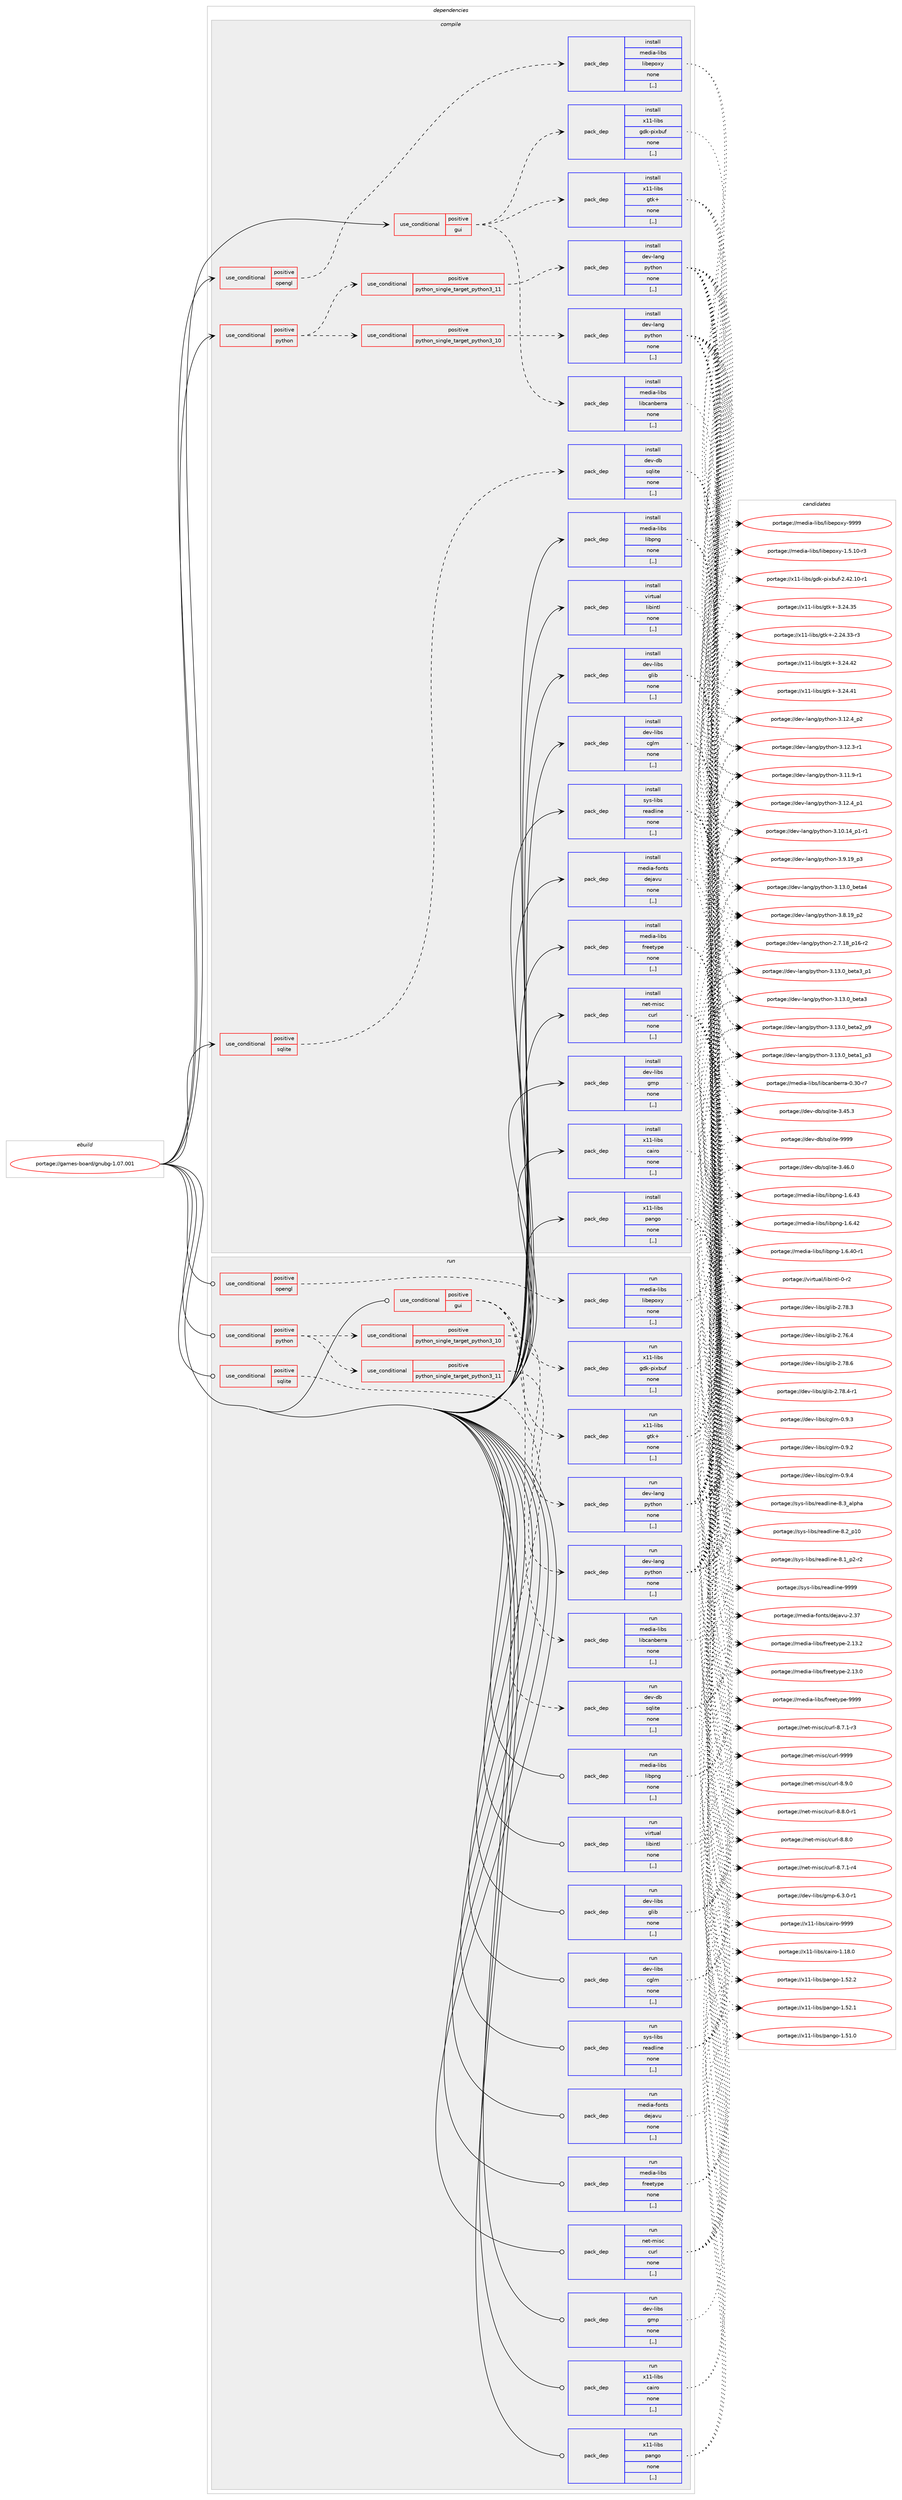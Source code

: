 digraph prolog {

# *************
# Graph options
# *************

newrank=true;
concentrate=true;
compound=true;
graph [rankdir=LR,fontname=Helvetica,fontsize=10,ranksep=1.5];#, ranksep=2.5, nodesep=0.2];
edge  [arrowhead=vee];
node  [fontname=Helvetica,fontsize=10];

# **********
# The ebuild
# **********

subgraph cluster_leftcol {
color=gray;
label=<<i>ebuild</i>>;
id [label="portage://games-board/gnubg-1.07.001", color=red, width=4, href="../games-board/gnubg-1.07.001.svg"];
}

# ****************
# The dependencies
# ****************

subgraph cluster_midcol {
color=gray;
label=<<i>dependencies</i>>;
subgraph cluster_compile {
fillcolor="#eeeeee";
style=filled;
label=<<i>compile</i>>;
subgraph cond63007 {
dependency225820 [label=<<TABLE BORDER="0" CELLBORDER="1" CELLSPACING="0" CELLPADDING="4"><TR><TD ROWSPAN="3" CELLPADDING="10">use_conditional</TD></TR><TR><TD>positive</TD></TR><TR><TD>gui</TD></TR></TABLE>>, shape=none, color=red];
subgraph pack161332 {
dependency225821 [label=<<TABLE BORDER="0" CELLBORDER="1" CELLSPACING="0" CELLPADDING="4" WIDTH="220"><TR><TD ROWSPAN="6" CELLPADDING="30">pack_dep</TD></TR><TR><TD WIDTH="110">install</TD></TR><TR><TD>media-libs</TD></TR><TR><TD>libcanberra</TD></TR><TR><TD>none</TD></TR><TR><TD>[,,]</TD></TR></TABLE>>, shape=none, color=blue];
}
dependency225820:e -> dependency225821:w [weight=20,style="dashed",arrowhead="vee"];
subgraph pack161333 {
dependency225822 [label=<<TABLE BORDER="0" CELLBORDER="1" CELLSPACING="0" CELLPADDING="4" WIDTH="220"><TR><TD ROWSPAN="6" CELLPADDING="30">pack_dep</TD></TR><TR><TD WIDTH="110">install</TD></TR><TR><TD>x11-libs</TD></TR><TR><TD>gdk-pixbuf</TD></TR><TR><TD>none</TD></TR><TR><TD>[,,]</TD></TR></TABLE>>, shape=none, color=blue];
}
dependency225820:e -> dependency225822:w [weight=20,style="dashed",arrowhead="vee"];
subgraph pack161334 {
dependency225823 [label=<<TABLE BORDER="0" CELLBORDER="1" CELLSPACING="0" CELLPADDING="4" WIDTH="220"><TR><TD ROWSPAN="6" CELLPADDING="30">pack_dep</TD></TR><TR><TD WIDTH="110">install</TD></TR><TR><TD>x11-libs</TD></TR><TR><TD>gtk+</TD></TR><TR><TD>none</TD></TR><TR><TD>[,,]</TD></TR></TABLE>>, shape=none, color=blue];
}
dependency225820:e -> dependency225823:w [weight=20,style="dashed",arrowhead="vee"];
}
id:e -> dependency225820:w [weight=20,style="solid",arrowhead="vee"];
subgraph cond63008 {
dependency225824 [label=<<TABLE BORDER="0" CELLBORDER="1" CELLSPACING="0" CELLPADDING="4"><TR><TD ROWSPAN="3" CELLPADDING="10">use_conditional</TD></TR><TR><TD>positive</TD></TR><TR><TD>opengl</TD></TR></TABLE>>, shape=none, color=red];
subgraph pack161335 {
dependency225825 [label=<<TABLE BORDER="0" CELLBORDER="1" CELLSPACING="0" CELLPADDING="4" WIDTH="220"><TR><TD ROWSPAN="6" CELLPADDING="30">pack_dep</TD></TR><TR><TD WIDTH="110">install</TD></TR><TR><TD>media-libs</TD></TR><TR><TD>libepoxy</TD></TR><TR><TD>none</TD></TR><TR><TD>[,,]</TD></TR></TABLE>>, shape=none, color=blue];
}
dependency225824:e -> dependency225825:w [weight=20,style="dashed",arrowhead="vee"];
}
id:e -> dependency225824:w [weight=20,style="solid",arrowhead="vee"];
subgraph cond63009 {
dependency225826 [label=<<TABLE BORDER="0" CELLBORDER="1" CELLSPACING="0" CELLPADDING="4"><TR><TD ROWSPAN="3" CELLPADDING="10">use_conditional</TD></TR><TR><TD>positive</TD></TR><TR><TD>python</TD></TR></TABLE>>, shape=none, color=red];
subgraph cond63010 {
dependency225827 [label=<<TABLE BORDER="0" CELLBORDER="1" CELLSPACING="0" CELLPADDING="4"><TR><TD ROWSPAN="3" CELLPADDING="10">use_conditional</TD></TR><TR><TD>positive</TD></TR><TR><TD>python_single_target_python3_10</TD></TR></TABLE>>, shape=none, color=red];
subgraph pack161336 {
dependency225828 [label=<<TABLE BORDER="0" CELLBORDER="1" CELLSPACING="0" CELLPADDING="4" WIDTH="220"><TR><TD ROWSPAN="6" CELLPADDING="30">pack_dep</TD></TR><TR><TD WIDTH="110">install</TD></TR><TR><TD>dev-lang</TD></TR><TR><TD>python</TD></TR><TR><TD>none</TD></TR><TR><TD>[,,]</TD></TR></TABLE>>, shape=none, color=blue];
}
dependency225827:e -> dependency225828:w [weight=20,style="dashed",arrowhead="vee"];
}
dependency225826:e -> dependency225827:w [weight=20,style="dashed",arrowhead="vee"];
subgraph cond63011 {
dependency225829 [label=<<TABLE BORDER="0" CELLBORDER="1" CELLSPACING="0" CELLPADDING="4"><TR><TD ROWSPAN="3" CELLPADDING="10">use_conditional</TD></TR><TR><TD>positive</TD></TR><TR><TD>python_single_target_python3_11</TD></TR></TABLE>>, shape=none, color=red];
subgraph pack161337 {
dependency225830 [label=<<TABLE BORDER="0" CELLBORDER="1" CELLSPACING="0" CELLPADDING="4" WIDTH="220"><TR><TD ROWSPAN="6" CELLPADDING="30">pack_dep</TD></TR><TR><TD WIDTH="110">install</TD></TR><TR><TD>dev-lang</TD></TR><TR><TD>python</TD></TR><TR><TD>none</TD></TR><TR><TD>[,,]</TD></TR></TABLE>>, shape=none, color=blue];
}
dependency225829:e -> dependency225830:w [weight=20,style="dashed",arrowhead="vee"];
}
dependency225826:e -> dependency225829:w [weight=20,style="dashed",arrowhead="vee"];
}
id:e -> dependency225826:w [weight=20,style="solid",arrowhead="vee"];
subgraph cond63012 {
dependency225831 [label=<<TABLE BORDER="0" CELLBORDER="1" CELLSPACING="0" CELLPADDING="4"><TR><TD ROWSPAN="3" CELLPADDING="10">use_conditional</TD></TR><TR><TD>positive</TD></TR><TR><TD>sqlite</TD></TR></TABLE>>, shape=none, color=red];
subgraph pack161338 {
dependency225832 [label=<<TABLE BORDER="0" CELLBORDER="1" CELLSPACING="0" CELLPADDING="4" WIDTH="220"><TR><TD ROWSPAN="6" CELLPADDING="30">pack_dep</TD></TR><TR><TD WIDTH="110">install</TD></TR><TR><TD>dev-db</TD></TR><TR><TD>sqlite</TD></TR><TR><TD>none</TD></TR><TR><TD>[,,]</TD></TR></TABLE>>, shape=none, color=blue];
}
dependency225831:e -> dependency225832:w [weight=20,style="dashed",arrowhead="vee"];
}
id:e -> dependency225831:w [weight=20,style="solid",arrowhead="vee"];
subgraph pack161339 {
dependency225833 [label=<<TABLE BORDER="0" CELLBORDER="1" CELLSPACING="0" CELLPADDING="4" WIDTH="220"><TR><TD ROWSPAN="6" CELLPADDING="30">pack_dep</TD></TR><TR><TD WIDTH="110">install</TD></TR><TR><TD>dev-libs</TD></TR><TR><TD>cglm</TD></TR><TR><TD>none</TD></TR><TR><TD>[,,]</TD></TR></TABLE>>, shape=none, color=blue];
}
id:e -> dependency225833:w [weight=20,style="solid",arrowhead="vee"];
subgraph pack161340 {
dependency225834 [label=<<TABLE BORDER="0" CELLBORDER="1" CELLSPACING="0" CELLPADDING="4" WIDTH="220"><TR><TD ROWSPAN="6" CELLPADDING="30">pack_dep</TD></TR><TR><TD WIDTH="110">install</TD></TR><TR><TD>dev-libs</TD></TR><TR><TD>glib</TD></TR><TR><TD>none</TD></TR><TR><TD>[,,]</TD></TR></TABLE>>, shape=none, color=blue];
}
id:e -> dependency225834:w [weight=20,style="solid",arrowhead="vee"];
subgraph pack161341 {
dependency225835 [label=<<TABLE BORDER="0" CELLBORDER="1" CELLSPACING="0" CELLPADDING="4" WIDTH="220"><TR><TD ROWSPAN="6" CELLPADDING="30">pack_dep</TD></TR><TR><TD WIDTH="110">install</TD></TR><TR><TD>dev-libs</TD></TR><TR><TD>gmp</TD></TR><TR><TD>none</TD></TR><TR><TD>[,,]</TD></TR></TABLE>>, shape=none, color=blue];
}
id:e -> dependency225835:w [weight=20,style="solid",arrowhead="vee"];
subgraph pack161342 {
dependency225836 [label=<<TABLE BORDER="0" CELLBORDER="1" CELLSPACING="0" CELLPADDING="4" WIDTH="220"><TR><TD ROWSPAN="6" CELLPADDING="30">pack_dep</TD></TR><TR><TD WIDTH="110">install</TD></TR><TR><TD>media-fonts</TD></TR><TR><TD>dejavu</TD></TR><TR><TD>none</TD></TR><TR><TD>[,,]</TD></TR></TABLE>>, shape=none, color=blue];
}
id:e -> dependency225836:w [weight=20,style="solid",arrowhead="vee"];
subgraph pack161343 {
dependency225837 [label=<<TABLE BORDER="0" CELLBORDER="1" CELLSPACING="0" CELLPADDING="4" WIDTH="220"><TR><TD ROWSPAN="6" CELLPADDING="30">pack_dep</TD></TR><TR><TD WIDTH="110">install</TD></TR><TR><TD>media-libs</TD></TR><TR><TD>freetype</TD></TR><TR><TD>none</TD></TR><TR><TD>[,,]</TD></TR></TABLE>>, shape=none, color=blue];
}
id:e -> dependency225837:w [weight=20,style="solid",arrowhead="vee"];
subgraph pack161344 {
dependency225838 [label=<<TABLE BORDER="0" CELLBORDER="1" CELLSPACING="0" CELLPADDING="4" WIDTH="220"><TR><TD ROWSPAN="6" CELLPADDING="30">pack_dep</TD></TR><TR><TD WIDTH="110">install</TD></TR><TR><TD>media-libs</TD></TR><TR><TD>libpng</TD></TR><TR><TD>none</TD></TR><TR><TD>[,,]</TD></TR></TABLE>>, shape=none, color=blue];
}
id:e -> dependency225838:w [weight=20,style="solid",arrowhead="vee"];
subgraph pack161345 {
dependency225839 [label=<<TABLE BORDER="0" CELLBORDER="1" CELLSPACING="0" CELLPADDING="4" WIDTH="220"><TR><TD ROWSPAN="6" CELLPADDING="30">pack_dep</TD></TR><TR><TD WIDTH="110">install</TD></TR><TR><TD>net-misc</TD></TR><TR><TD>curl</TD></TR><TR><TD>none</TD></TR><TR><TD>[,,]</TD></TR></TABLE>>, shape=none, color=blue];
}
id:e -> dependency225839:w [weight=20,style="solid",arrowhead="vee"];
subgraph pack161346 {
dependency225840 [label=<<TABLE BORDER="0" CELLBORDER="1" CELLSPACING="0" CELLPADDING="4" WIDTH="220"><TR><TD ROWSPAN="6" CELLPADDING="30">pack_dep</TD></TR><TR><TD WIDTH="110">install</TD></TR><TR><TD>sys-libs</TD></TR><TR><TD>readline</TD></TR><TR><TD>none</TD></TR><TR><TD>[,,]</TD></TR></TABLE>>, shape=none, color=blue];
}
id:e -> dependency225840:w [weight=20,style="solid",arrowhead="vee"];
subgraph pack161347 {
dependency225841 [label=<<TABLE BORDER="0" CELLBORDER="1" CELLSPACING="0" CELLPADDING="4" WIDTH="220"><TR><TD ROWSPAN="6" CELLPADDING="30">pack_dep</TD></TR><TR><TD WIDTH="110">install</TD></TR><TR><TD>virtual</TD></TR><TR><TD>libintl</TD></TR><TR><TD>none</TD></TR><TR><TD>[,,]</TD></TR></TABLE>>, shape=none, color=blue];
}
id:e -> dependency225841:w [weight=20,style="solid",arrowhead="vee"];
subgraph pack161348 {
dependency225842 [label=<<TABLE BORDER="0" CELLBORDER="1" CELLSPACING="0" CELLPADDING="4" WIDTH="220"><TR><TD ROWSPAN="6" CELLPADDING="30">pack_dep</TD></TR><TR><TD WIDTH="110">install</TD></TR><TR><TD>x11-libs</TD></TR><TR><TD>cairo</TD></TR><TR><TD>none</TD></TR><TR><TD>[,,]</TD></TR></TABLE>>, shape=none, color=blue];
}
id:e -> dependency225842:w [weight=20,style="solid",arrowhead="vee"];
subgraph pack161349 {
dependency225843 [label=<<TABLE BORDER="0" CELLBORDER="1" CELLSPACING="0" CELLPADDING="4" WIDTH="220"><TR><TD ROWSPAN="6" CELLPADDING="30">pack_dep</TD></TR><TR><TD WIDTH="110">install</TD></TR><TR><TD>x11-libs</TD></TR><TR><TD>pango</TD></TR><TR><TD>none</TD></TR><TR><TD>[,,]</TD></TR></TABLE>>, shape=none, color=blue];
}
id:e -> dependency225843:w [weight=20,style="solid",arrowhead="vee"];
}
subgraph cluster_compileandrun {
fillcolor="#eeeeee";
style=filled;
label=<<i>compile and run</i>>;
}
subgraph cluster_run {
fillcolor="#eeeeee";
style=filled;
label=<<i>run</i>>;
subgraph cond63013 {
dependency225844 [label=<<TABLE BORDER="0" CELLBORDER="1" CELLSPACING="0" CELLPADDING="4"><TR><TD ROWSPAN="3" CELLPADDING="10">use_conditional</TD></TR><TR><TD>positive</TD></TR><TR><TD>gui</TD></TR></TABLE>>, shape=none, color=red];
subgraph pack161350 {
dependency225845 [label=<<TABLE BORDER="0" CELLBORDER="1" CELLSPACING="0" CELLPADDING="4" WIDTH="220"><TR><TD ROWSPAN="6" CELLPADDING="30">pack_dep</TD></TR><TR><TD WIDTH="110">run</TD></TR><TR><TD>media-libs</TD></TR><TR><TD>libcanberra</TD></TR><TR><TD>none</TD></TR><TR><TD>[,,]</TD></TR></TABLE>>, shape=none, color=blue];
}
dependency225844:e -> dependency225845:w [weight=20,style="dashed",arrowhead="vee"];
subgraph pack161351 {
dependency225846 [label=<<TABLE BORDER="0" CELLBORDER="1" CELLSPACING="0" CELLPADDING="4" WIDTH="220"><TR><TD ROWSPAN="6" CELLPADDING="30">pack_dep</TD></TR><TR><TD WIDTH="110">run</TD></TR><TR><TD>x11-libs</TD></TR><TR><TD>gdk-pixbuf</TD></TR><TR><TD>none</TD></TR><TR><TD>[,,]</TD></TR></TABLE>>, shape=none, color=blue];
}
dependency225844:e -> dependency225846:w [weight=20,style="dashed",arrowhead="vee"];
subgraph pack161352 {
dependency225847 [label=<<TABLE BORDER="0" CELLBORDER="1" CELLSPACING="0" CELLPADDING="4" WIDTH="220"><TR><TD ROWSPAN="6" CELLPADDING="30">pack_dep</TD></TR><TR><TD WIDTH="110">run</TD></TR><TR><TD>x11-libs</TD></TR><TR><TD>gtk+</TD></TR><TR><TD>none</TD></TR><TR><TD>[,,]</TD></TR></TABLE>>, shape=none, color=blue];
}
dependency225844:e -> dependency225847:w [weight=20,style="dashed",arrowhead="vee"];
}
id:e -> dependency225844:w [weight=20,style="solid",arrowhead="odot"];
subgraph cond63014 {
dependency225848 [label=<<TABLE BORDER="0" CELLBORDER="1" CELLSPACING="0" CELLPADDING="4"><TR><TD ROWSPAN="3" CELLPADDING="10">use_conditional</TD></TR><TR><TD>positive</TD></TR><TR><TD>opengl</TD></TR></TABLE>>, shape=none, color=red];
subgraph pack161353 {
dependency225849 [label=<<TABLE BORDER="0" CELLBORDER="1" CELLSPACING="0" CELLPADDING="4" WIDTH="220"><TR><TD ROWSPAN="6" CELLPADDING="30">pack_dep</TD></TR><TR><TD WIDTH="110">run</TD></TR><TR><TD>media-libs</TD></TR><TR><TD>libepoxy</TD></TR><TR><TD>none</TD></TR><TR><TD>[,,]</TD></TR></TABLE>>, shape=none, color=blue];
}
dependency225848:e -> dependency225849:w [weight=20,style="dashed",arrowhead="vee"];
}
id:e -> dependency225848:w [weight=20,style="solid",arrowhead="odot"];
subgraph cond63015 {
dependency225850 [label=<<TABLE BORDER="0" CELLBORDER="1" CELLSPACING="0" CELLPADDING="4"><TR><TD ROWSPAN="3" CELLPADDING="10">use_conditional</TD></TR><TR><TD>positive</TD></TR><TR><TD>python</TD></TR></TABLE>>, shape=none, color=red];
subgraph cond63016 {
dependency225851 [label=<<TABLE BORDER="0" CELLBORDER="1" CELLSPACING="0" CELLPADDING="4"><TR><TD ROWSPAN="3" CELLPADDING="10">use_conditional</TD></TR><TR><TD>positive</TD></TR><TR><TD>python_single_target_python3_10</TD></TR></TABLE>>, shape=none, color=red];
subgraph pack161354 {
dependency225852 [label=<<TABLE BORDER="0" CELLBORDER="1" CELLSPACING="0" CELLPADDING="4" WIDTH="220"><TR><TD ROWSPAN="6" CELLPADDING="30">pack_dep</TD></TR><TR><TD WIDTH="110">run</TD></TR><TR><TD>dev-lang</TD></TR><TR><TD>python</TD></TR><TR><TD>none</TD></TR><TR><TD>[,,]</TD></TR></TABLE>>, shape=none, color=blue];
}
dependency225851:e -> dependency225852:w [weight=20,style="dashed",arrowhead="vee"];
}
dependency225850:e -> dependency225851:w [weight=20,style="dashed",arrowhead="vee"];
subgraph cond63017 {
dependency225853 [label=<<TABLE BORDER="0" CELLBORDER="1" CELLSPACING="0" CELLPADDING="4"><TR><TD ROWSPAN="3" CELLPADDING="10">use_conditional</TD></TR><TR><TD>positive</TD></TR><TR><TD>python_single_target_python3_11</TD></TR></TABLE>>, shape=none, color=red];
subgraph pack161355 {
dependency225854 [label=<<TABLE BORDER="0" CELLBORDER="1" CELLSPACING="0" CELLPADDING="4" WIDTH="220"><TR><TD ROWSPAN="6" CELLPADDING="30">pack_dep</TD></TR><TR><TD WIDTH="110">run</TD></TR><TR><TD>dev-lang</TD></TR><TR><TD>python</TD></TR><TR><TD>none</TD></TR><TR><TD>[,,]</TD></TR></TABLE>>, shape=none, color=blue];
}
dependency225853:e -> dependency225854:w [weight=20,style="dashed",arrowhead="vee"];
}
dependency225850:e -> dependency225853:w [weight=20,style="dashed",arrowhead="vee"];
}
id:e -> dependency225850:w [weight=20,style="solid",arrowhead="odot"];
subgraph cond63018 {
dependency225855 [label=<<TABLE BORDER="0" CELLBORDER="1" CELLSPACING="0" CELLPADDING="4"><TR><TD ROWSPAN="3" CELLPADDING="10">use_conditional</TD></TR><TR><TD>positive</TD></TR><TR><TD>sqlite</TD></TR></TABLE>>, shape=none, color=red];
subgraph pack161356 {
dependency225856 [label=<<TABLE BORDER="0" CELLBORDER="1" CELLSPACING="0" CELLPADDING="4" WIDTH="220"><TR><TD ROWSPAN="6" CELLPADDING="30">pack_dep</TD></TR><TR><TD WIDTH="110">run</TD></TR><TR><TD>dev-db</TD></TR><TR><TD>sqlite</TD></TR><TR><TD>none</TD></TR><TR><TD>[,,]</TD></TR></TABLE>>, shape=none, color=blue];
}
dependency225855:e -> dependency225856:w [weight=20,style="dashed",arrowhead="vee"];
}
id:e -> dependency225855:w [weight=20,style="solid",arrowhead="odot"];
subgraph pack161357 {
dependency225857 [label=<<TABLE BORDER="0" CELLBORDER="1" CELLSPACING="0" CELLPADDING="4" WIDTH="220"><TR><TD ROWSPAN="6" CELLPADDING="30">pack_dep</TD></TR><TR><TD WIDTH="110">run</TD></TR><TR><TD>dev-libs</TD></TR><TR><TD>cglm</TD></TR><TR><TD>none</TD></TR><TR><TD>[,,]</TD></TR></TABLE>>, shape=none, color=blue];
}
id:e -> dependency225857:w [weight=20,style="solid",arrowhead="odot"];
subgraph pack161358 {
dependency225858 [label=<<TABLE BORDER="0" CELLBORDER="1" CELLSPACING="0" CELLPADDING="4" WIDTH="220"><TR><TD ROWSPAN="6" CELLPADDING="30">pack_dep</TD></TR><TR><TD WIDTH="110">run</TD></TR><TR><TD>dev-libs</TD></TR><TR><TD>glib</TD></TR><TR><TD>none</TD></TR><TR><TD>[,,]</TD></TR></TABLE>>, shape=none, color=blue];
}
id:e -> dependency225858:w [weight=20,style="solid",arrowhead="odot"];
subgraph pack161359 {
dependency225859 [label=<<TABLE BORDER="0" CELLBORDER="1" CELLSPACING="0" CELLPADDING="4" WIDTH="220"><TR><TD ROWSPAN="6" CELLPADDING="30">pack_dep</TD></TR><TR><TD WIDTH="110">run</TD></TR><TR><TD>dev-libs</TD></TR><TR><TD>gmp</TD></TR><TR><TD>none</TD></TR><TR><TD>[,,]</TD></TR></TABLE>>, shape=none, color=blue];
}
id:e -> dependency225859:w [weight=20,style="solid",arrowhead="odot"];
subgraph pack161360 {
dependency225860 [label=<<TABLE BORDER="0" CELLBORDER="1" CELLSPACING="0" CELLPADDING="4" WIDTH="220"><TR><TD ROWSPAN="6" CELLPADDING="30">pack_dep</TD></TR><TR><TD WIDTH="110">run</TD></TR><TR><TD>media-fonts</TD></TR><TR><TD>dejavu</TD></TR><TR><TD>none</TD></TR><TR><TD>[,,]</TD></TR></TABLE>>, shape=none, color=blue];
}
id:e -> dependency225860:w [weight=20,style="solid",arrowhead="odot"];
subgraph pack161361 {
dependency225861 [label=<<TABLE BORDER="0" CELLBORDER="1" CELLSPACING="0" CELLPADDING="4" WIDTH="220"><TR><TD ROWSPAN="6" CELLPADDING="30">pack_dep</TD></TR><TR><TD WIDTH="110">run</TD></TR><TR><TD>media-libs</TD></TR><TR><TD>freetype</TD></TR><TR><TD>none</TD></TR><TR><TD>[,,]</TD></TR></TABLE>>, shape=none, color=blue];
}
id:e -> dependency225861:w [weight=20,style="solid",arrowhead="odot"];
subgraph pack161362 {
dependency225862 [label=<<TABLE BORDER="0" CELLBORDER="1" CELLSPACING="0" CELLPADDING="4" WIDTH="220"><TR><TD ROWSPAN="6" CELLPADDING="30">pack_dep</TD></TR><TR><TD WIDTH="110">run</TD></TR><TR><TD>media-libs</TD></TR><TR><TD>libpng</TD></TR><TR><TD>none</TD></TR><TR><TD>[,,]</TD></TR></TABLE>>, shape=none, color=blue];
}
id:e -> dependency225862:w [weight=20,style="solid",arrowhead="odot"];
subgraph pack161363 {
dependency225863 [label=<<TABLE BORDER="0" CELLBORDER="1" CELLSPACING="0" CELLPADDING="4" WIDTH="220"><TR><TD ROWSPAN="6" CELLPADDING="30">pack_dep</TD></TR><TR><TD WIDTH="110">run</TD></TR><TR><TD>net-misc</TD></TR><TR><TD>curl</TD></TR><TR><TD>none</TD></TR><TR><TD>[,,]</TD></TR></TABLE>>, shape=none, color=blue];
}
id:e -> dependency225863:w [weight=20,style="solid",arrowhead="odot"];
subgraph pack161364 {
dependency225864 [label=<<TABLE BORDER="0" CELLBORDER="1" CELLSPACING="0" CELLPADDING="4" WIDTH="220"><TR><TD ROWSPAN="6" CELLPADDING="30">pack_dep</TD></TR><TR><TD WIDTH="110">run</TD></TR><TR><TD>sys-libs</TD></TR><TR><TD>readline</TD></TR><TR><TD>none</TD></TR><TR><TD>[,,]</TD></TR></TABLE>>, shape=none, color=blue];
}
id:e -> dependency225864:w [weight=20,style="solid",arrowhead="odot"];
subgraph pack161365 {
dependency225865 [label=<<TABLE BORDER="0" CELLBORDER="1" CELLSPACING="0" CELLPADDING="4" WIDTH="220"><TR><TD ROWSPAN="6" CELLPADDING="30">pack_dep</TD></TR><TR><TD WIDTH="110">run</TD></TR><TR><TD>virtual</TD></TR><TR><TD>libintl</TD></TR><TR><TD>none</TD></TR><TR><TD>[,,]</TD></TR></TABLE>>, shape=none, color=blue];
}
id:e -> dependency225865:w [weight=20,style="solid",arrowhead="odot"];
subgraph pack161366 {
dependency225866 [label=<<TABLE BORDER="0" CELLBORDER="1" CELLSPACING="0" CELLPADDING="4" WIDTH="220"><TR><TD ROWSPAN="6" CELLPADDING="30">pack_dep</TD></TR><TR><TD WIDTH="110">run</TD></TR><TR><TD>x11-libs</TD></TR><TR><TD>cairo</TD></TR><TR><TD>none</TD></TR><TR><TD>[,,]</TD></TR></TABLE>>, shape=none, color=blue];
}
id:e -> dependency225866:w [weight=20,style="solid",arrowhead="odot"];
subgraph pack161367 {
dependency225867 [label=<<TABLE BORDER="0" CELLBORDER="1" CELLSPACING="0" CELLPADDING="4" WIDTH="220"><TR><TD ROWSPAN="6" CELLPADDING="30">pack_dep</TD></TR><TR><TD WIDTH="110">run</TD></TR><TR><TD>x11-libs</TD></TR><TR><TD>pango</TD></TR><TR><TD>none</TD></TR><TR><TD>[,,]</TD></TR></TABLE>>, shape=none, color=blue];
}
id:e -> dependency225867:w [weight=20,style="solid",arrowhead="odot"];
}
}

# **************
# The candidates
# **************

subgraph cluster_choices {
rank=same;
color=gray;
label=<<i>candidates</i>>;

subgraph choice161332 {
color=black;
nodesep=1;
choice10910110010597451081059811547108105989997110981011141149745484651484511455 [label="portage://media-libs/libcanberra-0.30-r7", color=red, width=4,href="../media-libs/libcanberra-0.30-r7.svg"];
dependency225821:e -> choice10910110010597451081059811547108105989997110981011141149745484651484511455:w [style=dotted,weight="100"];
}
subgraph choice161333 {
color=black;
nodesep=1;
choice1204949451081059811547103100107451121051209811710245504652504649484511449 [label="portage://x11-libs/gdk-pixbuf-2.42.10-r1", color=red, width=4,href="../x11-libs/gdk-pixbuf-2.42.10-r1.svg"];
dependency225822:e -> choice1204949451081059811547103100107451121051209811710245504652504649484511449:w [style=dotted,weight="100"];
}
subgraph choice161334 {
color=black;
nodesep=1;
choice1204949451081059811547103116107434551465052465250 [label="portage://x11-libs/gtk+-3.24.42", color=red, width=4,href="../x11-libs/gtk+-3.24.42.svg"];
choice1204949451081059811547103116107434551465052465249 [label="portage://x11-libs/gtk+-3.24.41", color=red, width=4,href="../x11-libs/gtk+-3.24.41.svg"];
choice1204949451081059811547103116107434551465052465153 [label="portage://x11-libs/gtk+-3.24.35", color=red, width=4,href="../x11-libs/gtk+-3.24.35.svg"];
choice12049494510810598115471031161074345504650524651514511451 [label="portage://x11-libs/gtk+-2.24.33-r3", color=red, width=4,href="../x11-libs/gtk+-2.24.33-r3.svg"];
dependency225823:e -> choice1204949451081059811547103116107434551465052465250:w [style=dotted,weight="100"];
dependency225823:e -> choice1204949451081059811547103116107434551465052465249:w [style=dotted,weight="100"];
dependency225823:e -> choice1204949451081059811547103116107434551465052465153:w [style=dotted,weight="100"];
dependency225823:e -> choice12049494510810598115471031161074345504650524651514511451:w [style=dotted,weight="100"];
}
subgraph choice161335 {
color=black;
nodesep=1;
choice10910110010597451081059811547108105981011121111201214557575757 [label="portage://media-libs/libepoxy-9999", color=red, width=4,href="../media-libs/libepoxy-9999.svg"];
choice1091011001059745108105981154710810598101112111120121454946534649484511451 [label="portage://media-libs/libepoxy-1.5.10-r3", color=red, width=4,href="../media-libs/libepoxy-1.5.10-r3.svg"];
dependency225825:e -> choice10910110010597451081059811547108105981011121111201214557575757:w [style=dotted,weight="100"];
dependency225825:e -> choice1091011001059745108105981154710810598101112111120121454946534649484511451:w [style=dotted,weight="100"];
}
subgraph choice161336 {
color=black;
nodesep=1;
choice1001011184510897110103471121211161041111104551464951464895981011169752 [label="portage://dev-lang/python-3.13.0_beta4", color=red, width=4,href="../dev-lang/python-3.13.0_beta4.svg"];
choice10010111845108971101034711212111610411111045514649514648959810111697519511249 [label="portage://dev-lang/python-3.13.0_beta3_p1", color=red, width=4,href="../dev-lang/python-3.13.0_beta3_p1.svg"];
choice1001011184510897110103471121211161041111104551464951464895981011169751 [label="portage://dev-lang/python-3.13.0_beta3", color=red, width=4,href="../dev-lang/python-3.13.0_beta3.svg"];
choice10010111845108971101034711212111610411111045514649514648959810111697509511257 [label="portage://dev-lang/python-3.13.0_beta2_p9", color=red, width=4,href="../dev-lang/python-3.13.0_beta2_p9.svg"];
choice10010111845108971101034711212111610411111045514649514648959810111697499511251 [label="portage://dev-lang/python-3.13.0_beta1_p3", color=red, width=4,href="../dev-lang/python-3.13.0_beta1_p3.svg"];
choice100101118451089711010347112121116104111110455146495046529511250 [label="portage://dev-lang/python-3.12.4_p2", color=red, width=4,href="../dev-lang/python-3.12.4_p2.svg"];
choice100101118451089711010347112121116104111110455146495046529511249 [label="portage://dev-lang/python-3.12.4_p1", color=red, width=4,href="../dev-lang/python-3.12.4_p1.svg"];
choice100101118451089711010347112121116104111110455146495046514511449 [label="portage://dev-lang/python-3.12.3-r1", color=red, width=4,href="../dev-lang/python-3.12.3-r1.svg"];
choice100101118451089711010347112121116104111110455146494946574511449 [label="portage://dev-lang/python-3.11.9-r1", color=red, width=4,href="../dev-lang/python-3.11.9-r1.svg"];
choice100101118451089711010347112121116104111110455146494846495295112494511449 [label="portage://dev-lang/python-3.10.14_p1-r1", color=red, width=4,href="../dev-lang/python-3.10.14_p1-r1.svg"];
choice100101118451089711010347112121116104111110455146574649579511251 [label="portage://dev-lang/python-3.9.19_p3", color=red, width=4,href="../dev-lang/python-3.9.19_p3.svg"];
choice100101118451089711010347112121116104111110455146564649579511250 [label="portage://dev-lang/python-3.8.19_p2", color=red, width=4,href="../dev-lang/python-3.8.19_p2.svg"];
choice100101118451089711010347112121116104111110455046554649569511249544511450 [label="portage://dev-lang/python-2.7.18_p16-r2", color=red, width=4,href="../dev-lang/python-2.7.18_p16-r2.svg"];
dependency225828:e -> choice1001011184510897110103471121211161041111104551464951464895981011169752:w [style=dotted,weight="100"];
dependency225828:e -> choice10010111845108971101034711212111610411111045514649514648959810111697519511249:w [style=dotted,weight="100"];
dependency225828:e -> choice1001011184510897110103471121211161041111104551464951464895981011169751:w [style=dotted,weight="100"];
dependency225828:e -> choice10010111845108971101034711212111610411111045514649514648959810111697509511257:w [style=dotted,weight="100"];
dependency225828:e -> choice10010111845108971101034711212111610411111045514649514648959810111697499511251:w [style=dotted,weight="100"];
dependency225828:e -> choice100101118451089711010347112121116104111110455146495046529511250:w [style=dotted,weight="100"];
dependency225828:e -> choice100101118451089711010347112121116104111110455146495046529511249:w [style=dotted,weight="100"];
dependency225828:e -> choice100101118451089711010347112121116104111110455146495046514511449:w [style=dotted,weight="100"];
dependency225828:e -> choice100101118451089711010347112121116104111110455146494946574511449:w [style=dotted,weight="100"];
dependency225828:e -> choice100101118451089711010347112121116104111110455146494846495295112494511449:w [style=dotted,weight="100"];
dependency225828:e -> choice100101118451089711010347112121116104111110455146574649579511251:w [style=dotted,weight="100"];
dependency225828:e -> choice100101118451089711010347112121116104111110455146564649579511250:w [style=dotted,weight="100"];
dependency225828:e -> choice100101118451089711010347112121116104111110455046554649569511249544511450:w [style=dotted,weight="100"];
}
subgraph choice161337 {
color=black;
nodesep=1;
choice1001011184510897110103471121211161041111104551464951464895981011169752 [label="portage://dev-lang/python-3.13.0_beta4", color=red, width=4,href="../dev-lang/python-3.13.0_beta4.svg"];
choice10010111845108971101034711212111610411111045514649514648959810111697519511249 [label="portage://dev-lang/python-3.13.0_beta3_p1", color=red, width=4,href="../dev-lang/python-3.13.0_beta3_p1.svg"];
choice1001011184510897110103471121211161041111104551464951464895981011169751 [label="portage://dev-lang/python-3.13.0_beta3", color=red, width=4,href="../dev-lang/python-3.13.0_beta3.svg"];
choice10010111845108971101034711212111610411111045514649514648959810111697509511257 [label="portage://dev-lang/python-3.13.0_beta2_p9", color=red, width=4,href="../dev-lang/python-3.13.0_beta2_p9.svg"];
choice10010111845108971101034711212111610411111045514649514648959810111697499511251 [label="portage://dev-lang/python-3.13.0_beta1_p3", color=red, width=4,href="../dev-lang/python-3.13.0_beta1_p3.svg"];
choice100101118451089711010347112121116104111110455146495046529511250 [label="portage://dev-lang/python-3.12.4_p2", color=red, width=4,href="../dev-lang/python-3.12.4_p2.svg"];
choice100101118451089711010347112121116104111110455146495046529511249 [label="portage://dev-lang/python-3.12.4_p1", color=red, width=4,href="../dev-lang/python-3.12.4_p1.svg"];
choice100101118451089711010347112121116104111110455146495046514511449 [label="portage://dev-lang/python-3.12.3-r1", color=red, width=4,href="../dev-lang/python-3.12.3-r1.svg"];
choice100101118451089711010347112121116104111110455146494946574511449 [label="portage://dev-lang/python-3.11.9-r1", color=red, width=4,href="../dev-lang/python-3.11.9-r1.svg"];
choice100101118451089711010347112121116104111110455146494846495295112494511449 [label="portage://dev-lang/python-3.10.14_p1-r1", color=red, width=4,href="../dev-lang/python-3.10.14_p1-r1.svg"];
choice100101118451089711010347112121116104111110455146574649579511251 [label="portage://dev-lang/python-3.9.19_p3", color=red, width=4,href="../dev-lang/python-3.9.19_p3.svg"];
choice100101118451089711010347112121116104111110455146564649579511250 [label="portage://dev-lang/python-3.8.19_p2", color=red, width=4,href="../dev-lang/python-3.8.19_p2.svg"];
choice100101118451089711010347112121116104111110455046554649569511249544511450 [label="portage://dev-lang/python-2.7.18_p16-r2", color=red, width=4,href="../dev-lang/python-2.7.18_p16-r2.svg"];
dependency225830:e -> choice1001011184510897110103471121211161041111104551464951464895981011169752:w [style=dotted,weight="100"];
dependency225830:e -> choice10010111845108971101034711212111610411111045514649514648959810111697519511249:w [style=dotted,weight="100"];
dependency225830:e -> choice1001011184510897110103471121211161041111104551464951464895981011169751:w [style=dotted,weight="100"];
dependency225830:e -> choice10010111845108971101034711212111610411111045514649514648959810111697509511257:w [style=dotted,weight="100"];
dependency225830:e -> choice10010111845108971101034711212111610411111045514649514648959810111697499511251:w [style=dotted,weight="100"];
dependency225830:e -> choice100101118451089711010347112121116104111110455146495046529511250:w [style=dotted,weight="100"];
dependency225830:e -> choice100101118451089711010347112121116104111110455146495046529511249:w [style=dotted,weight="100"];
dependency225830:e -> choice100101118451089711010347112121116104111110455146495046514511449:w [style=dotted,weight="100"];
dependency225830:e -> choice100101118451089711010347112121116104111110455146494946574511449:w [style=dotted,weight="100"];
dependency225830:e -> choice100101118451089711010347112121116104111110455146494846495295112494511449:w [style=dotted,weight="100"];
dependency225830:e -> choice100101118451089711010347112121116104111110455146574649579511251:w [style=dotted,weight="100"];
dependency225830:e -> choice100101118451089711010347112121116104111110455146564649579511250:w [style=dotted,weight="100"];
dependency225830:e -> choice100101118451089711010347112121116104111110455046554649569511249544511450:w [style=dotted,weight="100"];
}
subgraph choice161338 {
color=black;
nodesep=1;
choice1001011184510098471151131081051161014557575757 [label="portage://dev-db/sqlite-9999", color=red, width=4,href="../dev-db/sqlite-9999.svg"];
choice10010111845100984711511310810511610145514652544648 [label="portage://dev-db/sqlite-3.46.0", color=red, width=4,href="../dev-db/sqlite-3.46.0.svg"];
choice10010111845100984711511310810511610145514652534651 [label="portage://dev-db/sqlite-3.45.3", color=red, width=4,href="../dev-db/sqlite-3.45.3.svg"];
dependency225832:e -> choice1001011184510098471151131081051161014557575757:w [style=dotted,weight="100"];
dependency225832:e -> choice10010111845100984711511310810511610145514652544648:w [style=dotted,weight="100"];
dependency225832:e -> choice10010111845100984711511310810511610145514652534651:w [style=dotted,weight="100"];
}
subgraph choice161339 {
color=black;
nodesep=1;
choice10010111845108105981154799103108109454846574652 [label="portage://dev-libs/cglm-0.9.4", color=red, width=4,href="../dev-libs/cglm-0.9.4.svg"];
choice10010111845108105981154799103108109454846574651 [label="portage://dev-libs/cglm-0.9.3", color=red, width=4,href="../dev-libs/cglm-0.9.3.svg"];
choice10010111845108105981154799103108109454846574650 [label="portage://dev-libs/cglm-0.9.2", color=red, width=4,href="../dev-libs/cglm-0.9.2.svg"];
dependency225833:e -> choice10010111845108105981154799103108109454846574652:w [style=dotted,weight="100"];
dependency225833:e -> choice10010111845108105981154799103108109454846574651:w [style=dotted,weight="100"];
dependency225833:e -> choice10010111845108105981154799103108109454846574650:w [style=dotted,weight="100"];
}
subgraph choice161340 {
color=black;
nodesep=1;
choice1001011184510810598115471031081059845504655564654 [label="portage://dev-libs/glib-2.78.6", color=red, width=4,href="../dev-libs/glib-2.78.6.svg"];
choice10010111845108105981154710310810598455046555646524511449 [label="portage://dev-libs/glib-2.78.4-r1", color=red, width=4,href="../dev-libs/glib-2.78.4-r1.svg"];
choice1001011184510810598115471031081059845504655564651 [label="portage://dev-libs/glib-2.78.3", color=red, width=4,href="../dev-libs/glib-2.78.3.svg"];
choice1001011184510810598115471031081059845504655544652 [label="portage://dev-libs/glib-2.76.4", color=red, width=4,href="../dev-libs/glib-2.76.4.svg"];
dependency225834:e -> choice1001011184510810598115471031081059845504655564654:w [style=dotted,weight="100"];
dependency225834:e -> choice10010111845108105981154710310810598455046555646524511449:w [style=dotted,weight="100"];
dependency225834:e -> choice1001011184510810598115471031081059845504655564651:w [style=dotted,weight="100"];
dependency225834:e -> choice1001011184510810598115471031081059845504655544652:w [style=dotted,weight="100"];
}
subgraph choice161341 {
color=black;
nodesep=1;
choice1001011184510810598115471031091124554465146484511449 [label="portage://dev-libs/gmp-6.3.0-r1", color=red, width=4,href="../dev-libs/gmp-6.3.0-r1.svg"];
dependency225835:e -> choice1001011184510810598115471031091124554465146484511449:w [style=dotted,weight="100"];
}
subgraph choice161342 {
color=black;
nodesep=1;
choice109101100105974510211111011611547100101106971181174550465155 [label="portage://media-fonts/dejavu-2.37", color=red, width=4,href="../media-fonts/dejavu-2.37.svg"];
dependency225836:e -> choice109101100105974510211111011611547100101106971181174550465155:w [style=dotted,weight="100"];
}
subgraph choice161343 {
color=black;
nodesep=1;
choice109101100105974510810598115471021141011011161211121014557575757 [label="portage://media-libs/freetype-9999", color=red, width=4,href="../media-libs/freetype-9999.svg"];
choice1091011001059745108105981154710211410110111612111210145504649514650 [label="portage://media-libs/freetype-2.13.2", color=red, width=4,href="../media-libs/freetype-2.13.2.svg"];
choice1091011001059745108105981154710211410110111612111210145504649514648 [label="portage://media-libs/freetype-2.13.0", color=red, width=4,href="../media-libs/freetype-2.13.0.svg"];
dependency225837:e -> choice109101100105974510810598115471021141011011161211121014557575757:w [style=dotted,weight="100"];
dependency225837:e -> choice1091011001059745108105981154710211410110111612111210145504649514650:w [style=dotted,weight="100"];
dependency225837:e -> choice1091011001059745108105981154710211410110111612111210145504649514648:w [style=dotted,weight="100"];
}
subgraph choice161344 {
color=black;
nodesep=1;
choice109101100105974510810598115471081059811211010345494654465251 [label="portage://media-libs/libpng-1.6.43", color=red, width=4,href="../media-libs/libpng-1.6.43.svg"];
choice109101100105974510810598115471081059811211010345494654465250 [label="portage://media-libs/libpng-1.6.42", color=red, width=4,href="../media-libs/libpng-1.6.42.svg"];
choice1091011001059745108105981154710810598112110103454946544652484511449 [label="portage://media-libs/libpng-1.6.40-r1", color=red, width=4,href="../media-libs/libpng-1.6.40-r1.svg"];
dependency225838:e -> choice109101100105974510810598115471081059811211010345494654465251:w [style=dotted,weight="100"];
dependency225838:e -> choice109101100105974510810598115471081059811211010345494654465250:w [style=dotted,weight="100"];
dependency225838:e -> choice1091011001059745108105981154710810598112110103454946544652484511449:w [style=dotted,weight="100"];
}
subgraph choice161345 {
color=black;
nodesep=1;
choice110101116451091051159947991171141084557575757 [label="portage://net-misc/curl-9999", color=red, width=4,href="../net-misc/curl-9999.svg"];
choice11010111645109105115994799117114108455646574648 [label="portage://net-misc/curl-8.9.0", color=red, width=4,href="../net-misc/curl-8.9.0.svg"];
choice110101116451091051159947991171141084556465646484511449 [label="portage://net-misc/curl-8.8.0-r1", color=red, width=4,href="../net-misc/curl-8.8.0-r1.svg"];
choice11010111645109105115994799117114108455646564648 [label="portage://net-misc/curl-8.8.0", color=red, width=4,href="../net-misc/curl-8.8.0.svg"];
choice110101116451091051159947991171141084556465546494511452 [label="portage://net-misc/curl-8.7.1-r4", color=red, width=4,href="../net-misc/curl-8.7.1-r4.svg"];
choice110101116451091051159947991171141084556465546494511451 [label="portage://net-misc/curl-8.7.1-r3", color=red, width=4,href="../net-misc/curl-8.7.1-r3.svg"];
dependency225839:e -> choice110101116451091051159947991171141084557575757:w [style=dotted,weight="100"];
dependency225839:e -> choice11010111645109105115994799117114108455646574648:w [style=dotted,weight="100"];
dependency225839:e -> choice110101116451091051159947991171141084556465646484511449:w [style=dotted,weight="100"];
dependency225839:e -> choice11010111645109105115994799117114108455646564648:w [style=dotted,weight="100"];
dependency225839:e -> choice110101116451091051159947991171141084556465546494511452:w [style=dotted,weight="100"];
dependency225839:e -> choice110101116451091051159947991171141084556465546494511451:w [style=dotted,weight="100"];
}
subgraph choice161346 {
color=black;
nodesep=1;
choice115121115451081059811547114101971001081051101014557575757 [label="portage://sys-libs/readline-9999", color=red, width=4,href="../sys-libs/readline-9999.svg"];
choice1151211154510810598115471141019710010810511010145564651959710811210497 [label="portage://sys-libs/readline-8.3_alpha", color=red, width=4,href="../sys-libs/readline-8.3_alpha.svg"];
choice1151211154510810598115471141019710010810511010145564650951124948 [label="portage://sys-libs/readline-8.2_p10", color=red, width=4,href="../sys-libs/readline-8.2_p10.svg"];
choice115121115451081059811547114101971001081051101014556464995112504511450 [label="portage://sys-libs/readline-8.1_p2-r2", color=red, width=4,href="../sys-libs/readline-8.1_p2-r2.svg"];
dependency225840:e -> choice115121115451081059811547114101971001081051101014557575757:w [style=dotted,weight="100"];
dependency225840:e -> choice1151211154510810598115471141019710010810511010145564651959710811210497:w [style=dotted,weight="100"];
dependency225840:e -> choice1151211154510810598115471141019710010810511010145564650951124948:w [style=dotted,weight="100"];
dependency225840:e -> choice115121115451081059811547114101971001081051101014556464995112504511450:w [style=dotted,weight="100"];
}
subgraph choice161347 {
color=black;
nodesep=1;
choice11810511411611797108471081059810511011610845484511450 [label="portage://virtual/libintl-0-r2", color=red, width=4,href="../virtual/libintl-0-r2.svg"];
dependency225841:e -> choice11810511411611797108471081059810511011610845484511450:w [style=dotted,weight="100"];
}
subgraph choice161348 {
color=black;
nodesep=1;
choice120494945108105981154799971051141114557575757 [label="portage://x11-libs/cairo-9999", color=red, width=4,href="../x11-libs/cairo-9999.svg"];
choice1204949451081059811547999710511411145494649564648 [label="portage://x11-libs/cairo-1.18.0", color=red, width=4,href="../x11-libs/cairo-1.18.0.svg"];
dependency225842:e -> choice120494945108105981154799971051141114557575757:w [style=dotted,weight="100"];
dependency225842:e -> choice1204949451081059811547999710511411145494649564648:w [style=dotted,weight="100"];
}
subgraph choice161349 {
color=black;
nodesep=1;
choice12049494510810598115471129711010311145494653504650 [label="portage://x11-libs/pango-1.52.2", color=red, width=4,href="../x11-libs/pango-1.52.2.svg"];
choice12049494510810598115471129711010311145494653504649 [label="portage://x11-libs/pango-1.52.1", color=red, width=4,href="../x11-libs/pango-1.52.1.svg"];
choice12049494510810598115471129711010311145494653494648 [label="portage://x11-libs/pango-1.51.0", color=red, width=4,href="../x11-libs/pango-1.51.0.svg"];
dependency225843:e -> choice12049494510810598115471129711010311145494653504650:w [style=dotted,weight="100"];
dependency225843:e -> choice12049494510810598115471129711010311145494653504649:w [style=dotted,weight="100"];
dependency225843:e -> choice12049494510810598115471129711010311145494653494648:w [style=dotted,weight="100"];
}
subgraph choice161350 {
color=black;
nodesep=1;
choice10910110010597451081059811547108105989997110981011141149745484651484511455 [label="portage://media-libs/libcanberra-0.30-r7", color=red, width=4,href="../media-libs/libcanberra-0.30-r7.svg"];
dependency225845:e -> choice10910110010597451081059811547108105989997110981011141149745484651484511455:w [style=dotted,weight="100"];
}
subgraph choice161351 {
color=black;
nodesep=1;
choice1204949451081059811547103100107451121051209811710245504652504649484511449 [label="portage://x11-libs/gdk-pixbuf-2.42.10-r1", color=red, width=4,href="../x11-libs/gdk-pixbuf-2.42.10-r1.svg"];
dependency225846:e -> choice1204949451081059811547103100107451121051209811710245504652504649484511449:w [style=dotted,weight="100"];
}
subgraph choice161352 {
color=black;
nodesep=1;
choice1204949451081059811547103116107434551465052465250 [label="portage://x11-libs/gtk+-3.24.42", color=red, width=4,href="../x11-libs/gtk+-3.24.42.svg"];
choice1204949451081059811547103116107434551465052465249 [label="portage://x11-libs/gtk+-3.24.41", color=red, width=4,href="../x11-libs/gtk+-3.24.41.svg"];
choice1204949451081059811547103116107434551465052465153 [label="portage://x11-libs/gtk+-3.24.35", color=red, width=4,href="../x11-libs/gtk+-3.24.35.svg"];
choice12049494510810598115471031161074345504650524651514511451 [label="portage://x11-libs/gtk+-2.24.33-r3", color=red, width=4,href="../x11-libs/gtk+-2.24.33-r3.svg"];
dependency225847:e -> choice1204949451081059811547103116107434551465052465250:w [style=dotted,weight="100"];
dependency225847:e -> choice1204949451081059811547103116107434551465052465249:w [style=dotted,weight="100"];
dependency225847:e -> choice1204949451081059811547103116107434551465052465153:w [style=dotted,weight="100"];
dependency225847:e -> choice12049494510810598115471031161074345504650524651514511451:w [style=dotted,weight="100"];
}
subgraph choice161353 {
color=black;
nodesep=1;
choice10910110010597451081059811547108105981011121111201214557575757 [label="portage://media-libs/libepoxy-9999", color=red, width=4,href="../media-libs/libepoxy-9999.svg"];
choice1091011001059745108105981154710810598101112111120121454946534649484511451 [label="portage://media-libs/libepoxy-1.5.10-r3", color=red, width=4,href="../media-libs/libepoxy-1.5.10-r3.svg"];
dependency225849:e -> choice10910110010597451081059811547108105981011121111201214557575757:w [style=dotted,weight="100"];
dependency225849:e -> choice1091011001059745108105981154710810598101112111120121454946534649484511451:w [style=dotted,weight="100"];
}
subgraph choice161354 {
color=black;
nodesep=1;
choice1001011184510897110103471121211161041111104551464951464895981011169752 [label="portage://dev-lang/python-3.13.0_beta4", color=red, width=4,href="../dev-lang/python-3.13.0_beta4.svg"];
choice10010111845108971101034711212111610411111045514649514648959810111697519511249 [label="portage://dev-lang/python-3.13.0_beta3_p1", color=red, width=4,href="../dev-lang/python-3.13.0_beta3_p1.svg"];
choice1001011184510897110103471121211161041111104551464951464895981011169751 [label="portage://dev-lang/python-3.13.0_beta3", color=red, width=4,href="../dev-lang/python-3.13.0_beta3.svg"];
choice10010111845108971101034711212111610411111045514649514648959810111697509511257 [label="portage://dev-lang/python-3.13.0_beta2_p9", color=red, width=4,href="../dev-lang/python-3.13.0_beta2_p9.svg"];
choice10010111845108971101034711212111610411111045514649514648959810111697499511251 [label="portage://dev-lang/python-3.13.0_beta1_p3", color=red, width=4,href="../dev-lang/python-3.13.0_beta1_p3.svg"];
choice100101118451089711010347112121116104111110455146495046529511250 [label="portage://dev-lang/python-3.12.4_p2", color=red, width=4,href="../dev-lang/python-3.12.4_p2.svg"];
choice100101118451089711010347112121116104111110455146495046529511249 [label="portage://dev-lang/python-3.12.4_p1", color=red, width=4,href="../dev-lang/python-3.12.4_p1.svg"];
choice100101118451089711010347112121116104111110455146495046514511449 [label="portage://dev-lang/python-3.12.3-r1", color=red, width=4,href="../dev-lang/python-3.12.3-r1.svg"];
choice100101118451089711010347112121116104111110455146494946574511449 [label="portage://dev-lang/python-3.11.9-r1", color=red, width=4,href="../dev-lang/python-3.11.9-r1.svg"];
choice100101118451089711010347112121116104111110455146494846495295112494511449 [label="portage://dev-lang/python-3.10.14_p1-r1", color=red, width=4,href="../dev-lang/python-3.10.14_p1-r1.svg"];
choice100101118451089711010347112121116104111110455146574649579511251 [label="portage://dev-lang/python-3.9.19_p3", color=red, width=4,href="../dev-lang/python-3.9.19_p3.svg"];
choice100101118451089711010347112121116104111110455146564649579511250 [label="portage://dev-lang/python-3.8.19_p2", color=red, width=4,href="../dev-lang/python-3.8.19_p2.svg"];
choice100101118451089711010347112121116104111110455046554649569511249544511450 [label="portage://dev-lang/python-2.7.18_p16-r2", color=red, width=4,href="../dev-lang/python-2.7.18_p16-r2.svg"];
dependency225852:e -> choice1001011184510897110103471121211161041111104551464951464895981011169752:w [style=dotted,weight="100"];
dependency225852:e -> choice10010111845108971101034711212111610411111045514649514648959810111697519511249:w [style=dotted,weight="100"];
dependency225852:e -> choice1001011184510897110103471121211161041111104551464951464895981011169751:w [style=dotted,weight="100"];
dependency225852:e -> choice10010111845108971101034711212111610411111045514649514648959810111697509511257:w [style=dotted,weight="100"];
dependency225852:e -> choice10010111845108971101034711212111610411111045514649514648959810111697499511251:w [style=dotted,weight="100"];
dependency225852:e -> choice100101118451089711010347112121116104111110455146495046529511250:w [style=dotted,weight="100"];
dependency225852:e -> choice100101118451089711010347112121116104111110455146495046529511249:w [style=dotted,weight="100"];
dependency225852:e -> choice100101118451089711010347112121116104111110455146495046514511449:w [style=dotted,weight="100"];
dependency225852:e -> choice100101118451089711010347112121116104111110455146494946574511449:w [style=dotted,weight="100"];
dependency225852:e -> choice100101118451089711010347112121116104111110455146494846495295112494511449:w [style=dotted,weight="100"];
dependency225852:e -> choice100101118451089711010347112121116104111110455146574649579511251:w [style=dotted,weight="100"];
dependency225852:e -> choice100101118451089711010347112121116104111110455146564649579511250:w [style=dotted,weight="100"];
dependency225852:e -> choice100101118451089711010347112121116104111110455046554649569511249544511450:w [style=dotted,weight="100"];
}
subgraph choice161355 {
color=black;
nodesep=1;
choice1001011184510897110103471121211161041111104551464951464895981011169752 [label="portage://dev-lang/python-3.13.0_beta4", color=red, width=4,href="../dev-lang/python-3.13.0_beta4.svg"];
choice10010111845108971101034711212111610411111045514649514648959810111697519511249 [label="portage://dev-lang/python-3.13.0_beta3_p1", color=red, width=4,href="../dev-lang/python-3.13.0_beta3_p1.svg"];
choice1001011184510897110103471121211161041111104551464951464895981011169751 [label="portage://dev-lang/python-3.13.0_beta3", color=red, width=4,href="../dev-lang/python-3.13.0_beta3.svg"];
choice10010111845108971101034711212111610411111045514649514648959810111697509511257 [label="portage://dev-lang/python-3.13.0_beta2_p9", color=red, width=4,href="../dev-lang/python-3.13.0_beta2_p9.svg"];
choice10010111845108971101034711212111610411111045514649514648959810111697499511251 [label="portage://dev-lang/python-3.13.0_beta1_p3", color=red, width=4,href="../dev-lang/python-3.13.0_beta1_p3.svg"];
choice100101118451089711010347112121116104111110455146495046529511250 [label="portage://dev-lang/python-3.12.4_p2", color=red, width=4,href="../dev-lang/python-3.12.4_p2.svg"];
choice100101118451089711010347112121116104111110455146495046529511249 [label="portage://dev-lang/python-3.12.4_p1", color=red, width=4,href="../dev-lang/python-3.12.4_p1.svg"];
choice100101118451089711010347112121116104111110455146495046514511449 [label="portage://dev-lang/python-3.12.3-r1", color=red, width=4,href="../dev-lang/python-3.12.3-r1.svg"];
choice100101118451089711010347112121116104111110455146494946574511449 [label="portage://dev-lang/python-3.11.9-r1", color=red, width=4,href="../dev-lang/python-3.11.9-r1.svg"];
choice100101118451089711010347112121116104111110455146494846495295112494511449 [label="portage://dev-lang/python-3.10.14_p1-r1", color=red, width=4,href="../dev-lang/python-3.10.14_p1-r1.svg"];
choice100101118451089711010347112121116104111110455146574649579511251 [label="portage://dev-lang/python-3.9.19_p3", color=red, width=4,href="../dev-lang/python-3.9.19_p3.svg"];
choice100101118451089711010347112121116104111110455146564649579511250 [label="portage://dev-lang/python-3.8.19_p2", color=red, width=4,href="../dev-lang/python-3.8.19_p2.svg"];
choice100101118451089711010347112121116104111110455046554649569511249544511450 [label="portage://dev-lang/python-2.7.18_p16-r2", color=red, width=4,href="../dev-lang/python-2.7.18_p16-r2.svg"];
dependency225854:e -> choice1001011184510897110103471121211161041111104551464951464895981011169752:w [style=dotted,weight="100"];
dependency225854:e -> choice10010111845108971101034711212111610411111045514649514648959810111697519511249:w [style=dotted,weight="100"];
dependency225854:e -> choice1001011184510897110103471121211161041111104551464951464895981011169751:w [style=dotted,weight="100"];
dependency225854:e -> choice10010111845108971101034711212111610411111045514649514648959810111697509511257:w [style=dotted,weight="100"];
dependency225854:e -> choice10010111845108971101034711212111610411111045514649514648959810111697499511251:w [style=dotted,weight="100"];
dependency225854:e -> choice100101118451089711010347112121116104111110455146495046529511250:w [style=dotted,weight="100"];
dependency225854:e -> choice100101118451089711010347112121116104111110455146495046529511249:w [style=dotted,weight="100"];
dependency225854:e -> choice100101118451089711010347112121116104111110455146495046514511449:w [style=dotted,weight="100"];
dependency225854:e -> choice100101118451089711010347112121116104111110455146494946574511449:w [style=dotted,weight="100"];
dependency225854:e -> choice100101118451089711010347112121116104111110455146494846495295112494511449:w [style=dotted,weight="100"];
dependency225854:e -> choice100101118451089711010347112121116104111110455146574649579511251:w [style=dotted,weight="100"];
dependency225854:e -> choice100101118451089711010347112121116104111110455146564649579511250:w [style=dotted,weight="100"];
dependency225854:e -> choice100101118451089711010347112121116104111110455046554649569511249544511450:w [style=dotted,weight="100"];
}
subgraph choice161356 {
color=black;
nodesep=1;
choice1001011184510098471151131081051161014557575757 [label="portage://dev-db/sqlite-9999", color=red, width=4,href="../dev-db/sqlite-9999.svg"];
choice10010111845100984711511310810511610145514652544648 [label="portage://dev-db/sqlite-3.46.0", color=red, width=4,href="../dev-db/sqlite-3.46.0.svg"];
choice10010111845100984711511310810511610145514652534651 [label="portage://dev-db/sqlite-3.45.3", color=red, width=4,href="../dev-db/sqlite-3.45.3.svg"];
dependency225856:e -> choice1001011184510098471151131081051161014557575757:w [style=dotted,weight="100"];
dependency225856:e -> choice10010111845100984711511310810511610145514652544648:w [style=dotted,weight="100"];
dependency225856:e -> choice10010111845100984711511310810511610145514652534651:w [style=dotted,weight="100"];
}
subgraph choice161357 {
color=black;
nodesep=1;
choice10010111845108105981154799103108109454846574652 [label="portage://dev-libs/cglm-0.9.4", color=red, width=4,href="../dev-libs/cglm-0.9.4.svg"];
choice10010111845108105981154799103108109454846574651 [label="portage://dev-libs/cglm-0.9.3", color=red, width=4,href="../dev-libs/cglm-0.9.3.svg"];
choice10010111845108105981154799103108109454846574650 [label="portage://dev-libs/cglm-0.9.2", color=red, width=4,href="../dev-libs/cglm-0.9.2.svg"];
dependency225857:e -> choice10010111845108105981154799103108109454846574652:w [style=dotted,weight="100"];
dependency225857:e -> choice10010111845108105981154799103108109454846574651:w [style=dotted,weight="100"];
dependency225857:e -> choice10010111845108105981154799103108109454846574650:w [style=dotted,weight="100"];
}
subgraph choice161358 {
color=black;
nodesep=1;
choice1001011184510810598115471031081059845504655564654 [label="portage://dev-libs/glib-2.78.6", color=red, width=4,href="../dev-libs/glib-2.78.6.svg"];
choice10010111845108105981154710310810598455046555646524511449 [label="portage://dev-libs/glib-2.78.4-r1", color=red, width=4,href="../dev-libs/glib-2.78.4-r1.svg"];
choice1001011184510810598115471031081059845504655564651 [label="portage://dev-libs/glib-2.78.3", color=red, width=4,href="../dev-libs/glib-2.78.3.svg"];
choice1001011184510810598115471031081059845504655544652 [label="portage://dev-libs/glib-2.76.4", color=red, width=4,href="../dev-libs/glib-2.76.4.svg"];
dependency225858:e -> choice1001011184510810598115471031081059845504655564654:w [style=dotted,weight="100"];
dependency225858:e -> choice10010111845108105981154710310810598455046555646524511449:w [style=dotted,weight="100"];
dependency225858:e -> choice1001011184510810598115471031081059845504655564651:w [style=dotted,weight="100"];
dependency225858:e -> choice1001011184510810598115471031081059845504655544652:w [style=dotted,weight="100"];
}
subgraph choice161359 {
color=black;
nodesep=1;
choice1001011184510810598115471031091124554465146484511449 [label="portage://dev-libs/gmp-6.3.0-r1", color=red, width=4,href="../dev-libs/gmp-6.3.0-r1.svg"];
dependency225859:e -> choice1001011184510810598115471031091124554465146484511449:w [style=dotted,weight="100"];
}
subgraph choice161360 {
color=black;
nodesep=1;
choice109101100105974510211111011611547100101106971181174550465155 [label="portage://media-fonts/dejavu-2.37", color=red, width=4,href="../media-fonts/dejavu-2.37.svg"];
dependency225860:e -> choice109101100105974510211111011611547100101106971181174550465155:w [style=dotted,weight="100"];
}
subgraph choice161361 {
color=black;
nodesep=1;
choice109101100105974510810598115471021141011011161211121014557575757 [label="portage://media-libs/freetype-9999", color=red, width=4,href="../media-libs/freetype-9999.svg"];
choice1091011001059745108105981154710211410110111612111210145504649514650 [label="portage://media-libs/freetype-2.13.2", color=red, width=4,href="../media-libs/freetype-2.13.2.svg"];
choice1091011001059745108105981154710211410110111612111210145504649514648 [label="portage://media-libs/freetype-2.13.0", color=red, width=4,href="../media-libs/freetype-2.13.0.svg"];
dependency225861:e -> choice109101100105974510810598115471021141011011161211121014557575757:w [style=dotted,weight="100"];
dependency225861:e -> choice1091011001059745108105981154710211410110111612111210145504649514650:w [style=dotted,weight="100"];
dependency225861:e -> choice1091011001059745108105981154710211410110111612111210145504649514648:w [style=dotted,weight="100"];
}
subgraph choice161362 {
color=black;
nodesep=1;
choice109101100105974510810598115471081059811211010345494654465251 [label="portage://media-libs/libpng-1.6.43", color=red, width=4,href="../media-libs/libpng-1.6.43.svg"];
choice109101100105974510810598115471081059811211010345494654465250 [label="portage://media-libs/libpng-1.6.42", color=red, width=4,href="../media-libs/libpng-1.6.42.svg"];
choice1091011001059745108105981154710810598112110103454946544652484511449 [label="portage://media-libs/libpng-1.6.40-r1", color=red, width=4,href="../media-libs/libpng-1.6.40-r1.svg"];
dependency225862:e -> choice109101100105974510810598115471081059811211010345494654465251:w [style=dotted,weight="100"];
dependency225862:e -> choice109101100105974510810598115471081059811211010345494654465250:w [style=dotted,weight="100"];
dependency225862:e -> choice1091011001059745108105981154710810598112110103454946544652484511449:w [style=dotted,weight="100"];
}
subgraph choice161363 {
color=black;
nodesep=1;
choice110101116451091051159947991171141084557575757 [label="portage://net-misc/curl-9999", color=red, width=4,href="../net-misc/curl-9999.svg"];
choice11010111645109105115994799117114108455646574648 [label="portage://net-misc/curl-8.9.0", color=red, width=4,href="../net-misc/curl-8.9.0.svg"];
choice110101116451091051159947991171141084556465646484511449 [label="portage://net-misc/curl-8.8.0-r1", color=red, width=4,href="../net-misc/curl-8.8.0-r1.svg"];
choice11010111645109105115994799117114108455646564648 [label="portage://net-misc/curl-8.8.0", color=red, width=4,href="../net-misc/curl-8.8.0.svg"];
choice110101116451091051159947991171141084556465546494511452 [label="portage://net-misc/curl-8.7.1-r4", color=red, width=4,href="../net-misc/curl-8.7.1-r4.svg"];
choice110101116451091051159947991171141084556465546494511451 [label="portage://net-misc/curl-8.7.1-r3", color=red, width=4,href="../net-misc/curl-8.7.1-r3.svg"];
dependency225863:e -> choice110101116451091051159947991171141084557575757:w [style=dotted,weight="100"];
dependency225863:e -> choice11010111645109105115994799117114108455646574648:w [style=dotted,weight="100"];
dependency225863:e -> choice110101116451091051159947991171141084556465646484511449:w [style=dotted,weight="100"];
dependency225863:e -> choice11010111645109105115994799117114108455646564648:w [style=dotted,weight="100"];
dependency225863:e -> choice110101116451091051159947991171141084556465546494511452:w [style=dotted,weight="100"];
dependency225863:e -> choice110101116451091051159947991171141084556465546494511451:w [style=dotted,weight="100"];
}
subgraph choice161364 {
color=black;
nodesep=1;
choice115121115451081059811547114101971001081051101014557575757 [label="portage://sys-libs/readline-9999", color=red, width=4,href="../sys-libs/readline-9999.svg"];
choice1151211154510810598115471141019710010810511010145564651959710811210497 [label="portage://sys-libs/readline-8.3_alpha", color=red, width=4,href="../sys-libs/readline-8.3_alpha.svg"];
choice1151211154510810598115471141019710010810511010145564650951124948 [label="portage://sys-libs/readline-8.2_p10", color=red, width=4,href="../sys-libs/readline-8.2_p10.svg"];
choice115121115451081059811547114101971001081051101014556464995112504511450 [label="portage://sys-libs/readline-8.1_p2-r2", color=red, width=4,href="../sys-libs/readline-8.1_p2-r2.svg"];
dependency225864:e -> choice115121115451081059811547114101971001081051101014557575757:w [style=dotted,weight="100"];
dependency225864:e -> choice1151211154510810598115471141019710010810511010145564651959710811210497:w [style=dotted,weight="100"];
dependency225864:e -> choice1151211154510810598115471141019710010810511010145564650951124948:w [style=dotted,weight="100"];
dependency225864:e -> choice115121115451081059811547114101971001081051101014556464995112504511450:w [style=dotted,weight="100"];
}
subgraph choice161365 {
color=black;
nodesep=1;
choice11810511411611797108471081059810511011610845484511450 [label="portage://virtual/libintl-0-r2", color=red, width=4,href="../virtual/libintl-0-r2.svg"];
dependency225865:e -> choice11810511411611797108471081059810511011610845484511450:w [style=dotted,weight="100"];
}
subgraph choice161366 {
color=black;
nodesep=1;
choice120494945108105981154799971051141114557575757 [label="portage://x11-libs/cairo-9999", color=red, width=4,href="../x11-libs/cairo-9999.svg"];
choice1204949451081059811547999710511411145494649564648 [label="portage://x11-libs/cairo-1.18.0", color=red, width=4,href="../x11-libs/cairo-1.18.0.svg"];
dependency225866:e -> choice120494945108105981154799971051141114557575757:w [style=dotted,weight="100"];
dependency225866:e -> choice1204949451081059811547999710511411145494649564648:w [style=dotted,weight="100"];
}
subgraph choice161367 {
color=black;
nodesep=1;
choice12049494510810598115471129711010311145494653504650 [label="portage://x11-libs/pango-1.52.2", color=red, width=4,href="../x11-libs/pango-1.52.2.svg"];
choice12049494510810598115471129711010311145494653504649 [label="portage://x11-libs/pango-1.52.1", color=red, width=4,href="../x11-libs/pango-1.52.1.svg"];
choice12049494510810598115471129711010311145494653494648 [label="portage://x11-libs/pango-1.51.0", color=red, width=4,href="../x11-libs/pango-1.51.0.svg"];
dependency225867:e -> choice12049494510810598115471129711010311145494653504650:w [style=dotted,weight="100"];
dependency225867:e -> choice12049494510810598115471129711010311145494653504649:w [style=dotted,weight="100"];
dependency225867:e -> choice12049494510810598115471129711010311145494653494648:w [style=dotted,weight="100"];
}
}

}
